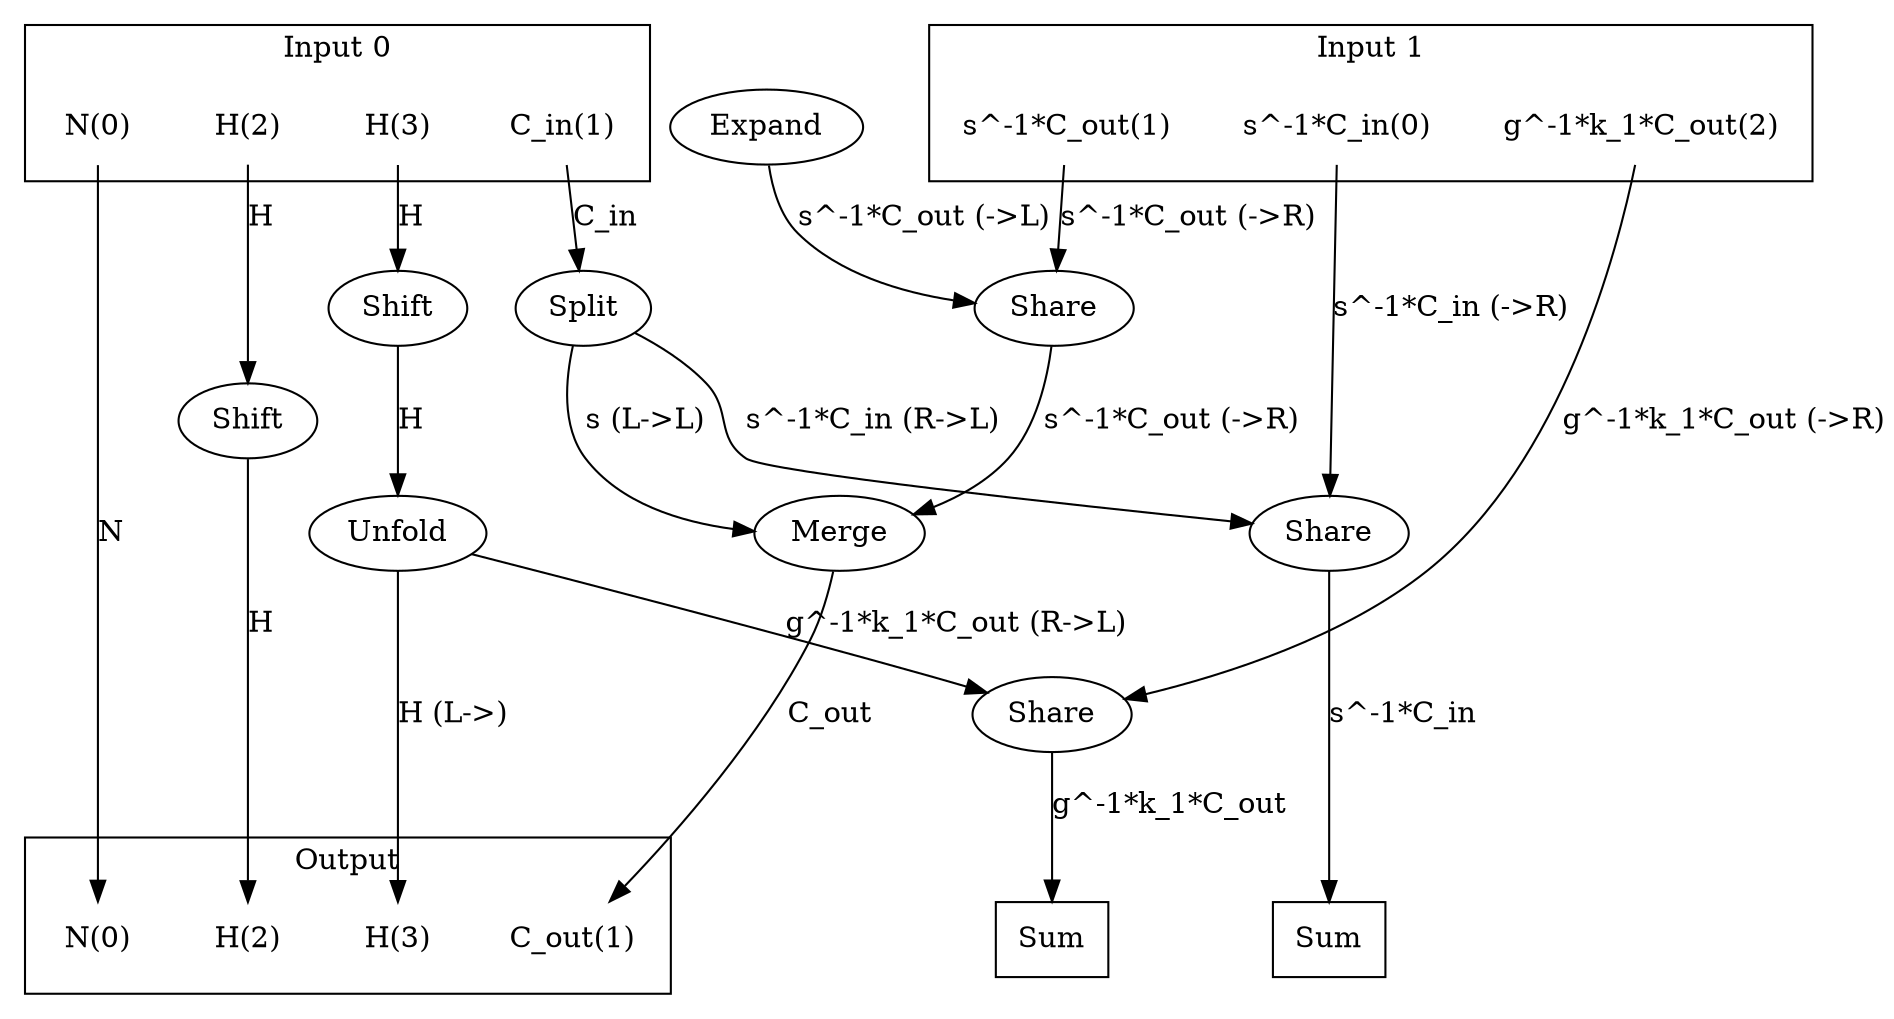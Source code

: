 digraph kernel_generated {
newrank = true;
op_0x55672bdfa5d0 [label="Share"];
op_0x55672bdfa620 [label="Share"];
op_0x55672bdfa670 [label="Share"];
op_0x55672bdfaa78 [label="Expand"];
op_0x55672bdfb280 [label="Shift"];
op_0x55672bdfb2e0 [label="Shift"];
op_0x55672bdfbd40 [label="Merge"];
op_0x55672bdfc870 [label="Split"];
op_0x55672bdfcc40 [label="Unfold"];
reduce_0x7f527800b898 [label="Sum", shape=box];
reduce_0x7f52780072d0 [label="Sum", shape=box];
subgraph cluster_out {
label = "Output";
out_0 [label="N(0)", shape=none];
out_1 [label="C_out(1)", shape=none];
out_2 [label="H(2)", shape=none];
out_3 [label="H(3)", shape=none];
}
{ rank = same;
reduce_0x7f527800b898;
reduce_0x7f52780072d0;
out_0;
out_1;
out_2;
out_3;
}
subgraph cluster_in_0 {
label = "Input 0";
in_0_0 [label="N(0)", shape=none];
in_0_1 [label="C_in(1)", shape=none];
in_0_2 [label="H(2)", shape=none];
in_0_3 [label="H(3)", shape=none];
}
subgraph cluster_in_1 {
label = "Input 1";
in_1_0 [label="s^-1*C_in(0)", shape=none];
in_1_1 [label="s^-1*C_out(1)", shape=none];
in_1_2 [label="g^-1*k_1*C_out(2)", shape=none];
}
{ rank = same;
in_0_0;
in_0_1;
in_0_2;
in_0_3;
in_1_0;
in_1_1;
in_1_2;
}
in_0_0 -> out_0 [label="N"];
in_0_1 -> op_0x55672bdfc870 [label="C_in"];
in_0_2 -> op_0x55672bdfb280 [label="H"];
in_0_3 -> op_0x55672bdfb2e0 [label="H"];
in_1_0 -> op_0x55672bdfa5d0 [label="s^-1*C_in (->R)"];
in_1_1 -> op_0x55672bdfa670 [label="s^-1*C_out (->R)"];
in_1_2 -> op_0x55672bdfa620 [label="g^-1*k_1*C_out (->R)"];
op_0x55672bdfbd40 -> out_1 [label="C_out"];
op_0x55672bdfb280 -> out_2 [label="H"];
op_0x55672bdfcc40 -> out_3 [label="H (L->)"];
op_0x55672bdfc870 -> op_0x55672bdfa5d0 [label="s^-1*C_in (R->L)"];
op_0x55672bdfcc40 -> op_0x55672bdfa620 [label="g^-1*k_1*C_out (R->L)"];
op_0x55672bdfaa78 -> op_0x55672bdfa670 [label="s^-1*C_out (->L)"];
op_0x55672bdfc870 -> op_0x55672bdfbd40 [label="s (L->L)"];
op_0x55672bdfa670 -> op_0x55672bdfbd40 [label="s^-1*C_out (->R)"];
op_0x55672bdfb2e0 -> op_0x55672bdfcc40 [label="H"];
op_0x55672bdfa5d0 -> reduce_0x7f52780072d0 [label="s^-1*C_in"];
op_0x55672bdfa620 -> reduce_0x7f527800b898 [label="g^-1*k_1*C_out"];
}
